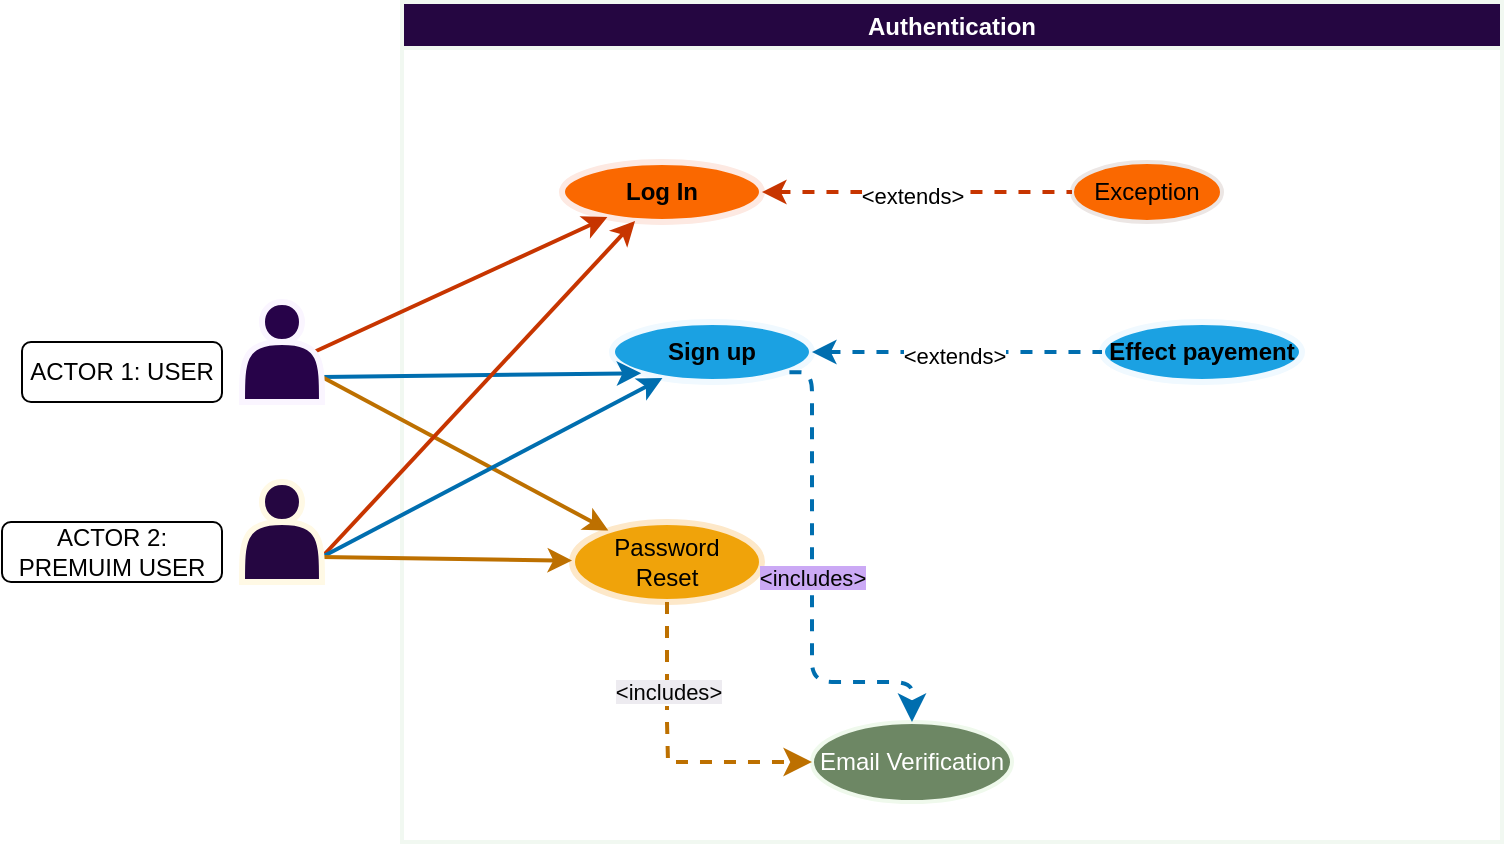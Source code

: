 <mxfile>
    <diagram id="lEsu0DpzP7tBkt76Ku-G" name="Page-1">
        <mxGraphModel dx="6073" dy="1807" grid="1" gridSize="10" guides="1" tooltips="1" connect="1" arrows="1" fold="1" page="1" pageScale="1" pageWidth="850" pageHeight="1100" math="0" shadow="0">
            <root>
                <mxCell id="0"/>
                <mxCell id="1" parent="0"/>
                <mxCell id="563" value="Authentication" style="swimlane;strokeColor=#f1f8f1;strokeWidth=2;fontColor=#ffffff;fillColor=#250641;" parent="1" vertex="1">
                    <mxGeometry x="-1470" y="324" width="550" height="420" as="geometry">
                        <mxRectangle x="-600" y="-800" width="100" height="30" as="alternateBounds"/>
                    </mxGeometry>
                </mxCell>
                <mxCell id="463" value="&lt;b&gt;Log In&lt;/b&gt;" style="ellipse;whiteSpace=wrap;html=1;align=center;newEdgeStyle={&quot;edgeStyle&quot;:&quot;entityRelationEdgeStyle&quot;,&quot;startArrow&quot;:&quot;none&quot;,&quot;endArrow&quot;:&quot;none&quot;,&quot;segment&quot;:10,&quot;curved&quot;:1,&quot;sourcePerimeterSpacing&quot;:0,&quot;targetPerimeterSpacing&quot;:0};treeFolding=1;treeMoving=1;fillColor=#fa6800;fontColor=#000000;strokeColor=#fde9e2;strokeWidth=3;" parent="563" vertex="1">
                    <mxGeometry x="80" y="80" width="100" height="30" as="geometry"/>
                </mxCell>
                <mxCell id="464" value="&lt;font color=&quot;#000000&quot;&gt;&lt;b&gt;Sign up&lt;/b&gt;&lt;/font&gt;" style="ellipse;whiteSpace=wrap;html=1;align=center;newEdgeStyle={&quot;edgeStyle&quot;:&quot;entityRelationEdgeStyle&quot;,&quot;startArrow&quot;:&quot;none&quot;,&quot;endArrow&quot;:&quot;none&quot;,&quot;segment&quot;:10,&quot;curved&quot;:1,&quot;sourcePerimeterSpacing&quot;:0,&quot;targetPerimeterSpacing&quot;:0};treeFolding=1;treeMoving=1;fillColor=#1ba1e2;fontColor=#ffffff;strokeColor=#f0f9ff;strokeWidth=3;" parent="563" vertex="1">
                    <mxGeometry x="105" y="160" width="100" height="30" as="geometry"/>
                </mxCell>
                <mxCell id="465" value="Email Verification" style="ellipse;whiteSpace=wrap;html=1;align=center;newEdgeStyle={&quot;edgeStyle&quot;:&quot;entityRelationEdgeStyle&quot;,&quot;startArrow&quot;:&quot;none&quot;,&quot;endArrow&quot;:&quot;none&quot;,&quot;segment&quot;:10,&quot;curved&quot;:1,&quot;sourcePerimeterSpacing&quot;:0,&quot;targetPerimeterSpacing&quot;:0};treeFolding=1;treeMoving=1;fillColor=#6d8764;fontColor=#ffffff;strokeColor=#eff9ec;strokeWidth=2;" parent="563" vertex="1">
                    <mxGeometry x="205" y="360" width="100" height="40" as="geometry"/>
                </mxCell>
                <mxCell id="466" value="Password&lt;br&gt;Reset" style="ellipse;whiteSpace=wrap;html=1;align=center;newEdgeStyle={&quot;edgeStyle&quot;:&quot;entityRelationEdgeStyle&quot;,&quot;startArrow&quot;:&quot;none&quot;,&quot;endArrow&quot;:&quot;none&quot;,&quot;segment&quot;:10,&quot;curved&quot;:1,&quot;sourcePerimeterSpacing&quot;:0,&quot;targetPerimeterSpacing&quot;:0};treeFolding=1;treeMoving=1;fillColor=#f0a30a;fontColor=#000000;strokeColor=#fde8c9;strokeWidth=3;" parent="563" vertex="1">
                    <mxGeometry x="85" y="260" width="95" height="40" as="geometry"/>
                </mxCell>
                <mxCell id="469" value="" style="edgeStyle=segmentEdgeStyle;endArrow=classic;html=1;rounded=1;endSize=8;startSize=8;jumpStyle=none;dashed=1;fillColor=#1ba1e2;strokeColor=#006EAF;entryX=0.5;entryY=0;entryDx=0;entryDy=0;strokeWidth=2;exitX=0.887;exitY=0.838;exitDx=0;exitDy=0;startArrow=none;startFill=0;endFill=1;exitPerimeter=0;" parent="563" source="464" target="465" edge="1">
                    <mxGeometry width="50" height="50" relative="1" as="geometry">
                        <mxPoint x="-10" y="155" as="sourcePoint"/>
                        <mxPoint x="-5" y="330" as="targetPoint"/>
                        <Array as="points">
                            <mxPoint x="205" y="185"/>
                            <mxPoint x="205" y="340"/>
                            <mxPoint x="255" y="340"/>
                        </Array>
                    </mxGeometry>
                </mxCell>
                <mxCell id="470" value="&lt;span style=&quot;background-color: rgb(203, 169, 245);&quot;&gt;&lt;span style=&quot;color: rgb(5, 5, 5);&quot;&gt;&amp;lt;&lt;/span&gt;&lt;font style=&quot;color: rgb(5, 5, 5);&quot;&gt;includes&lt;/font&gt;&lt;span style=&quot;color: rgb(5, 5, 5);&quot;&gt;&amp;gt;&lt;/span&gt;&lt;/span&gt;" style="edgeLabel;html=1;align=center;verticalAlign=middle;resizable=0;points=[];" parent="469" vertex="1" connectable="0">
                    <mxGeometry x="-0.05" y="1" relative="1" as="geometry">
                        <mxPoint x="-1" y="2" as="offset"/>
                    </mxGeometry>
                </mxCell>
                <mxCell id="471" value="" style="edgeStyle=segmentEdgeStyle;endArrow=classic;html=1;curved=0;rounded=0;endSize=8;startSize=8;exitX=0.5;exitY=1;exitDx=0;exitDy=0;entryX=0;entryY=0.5;entryDx=0;entryDy=0;dashed=1;fillColor=#f0a30a;strokeColor=#BD7000;strokeWidth=2;startArrow=none;startFill=0;endFill=1;" parent="563" source="466" target="465" edge="1">
                    <mxGeometry width="50" height="50" relative="1" as="geometry">
                        <mxPoint x="-25" y="430" as="sourcePoint"/>
                        <mxPoint x="25" y="380" as="targetPoint"/>
                        <Array as="points">
                            <mxPoint x="133" y="360"/>
                            <mxPoint x="133" y="360"/>
                            <mxPoint x="133" y="380"/>
                        </Array>
                    </mxGeometry>
                </mxCell>
                <mxCell id="472" value="&lt;span style=&quot;background-color: rgb(237, 235, 240);&quot;&gt;&lt;span style=&quot;color: rgb(5, 5, 5);&quot;&gt;&amp;lt;&lt;/span&gt;&lt;font style=&quot;color: rgb(5, 5, 5);&quot;&gt;includes&lt;/font&gt;&lt;span style=&quot;color: rgb(5, 5, 5);&quot;&gt;&amp;gt;&lt;/span&gt;&lt;/span&gt;" style="edgeLabel;html=1;align=center;verticalAlign=middle;resizable=0;points=[];" parent="471" vertex="1" connectable="0">
                    <mxGeometry x="-0.12" y="-1" relative="1" as="geometry">
                        <mxPoint x="1" y="-22" as="offset"/>
                    </mxGeometry>
                </mxCell>
                <mxCell id="473" value="Exception" style="ellipse;whiteSpace=wrap;html=1;align=center;newEdgeStyle={&quot;edgeStyle&quot;:&quot;entityRelationEdgeStyle&quot;,&quot;startArrow&quot;:&quot;none&quot;,&quot;endArrow&quot;:&quot;none&quot;,&quot;segment&quot;:10,&quot;curved&quot;:1,&quot;sourcePerimeterSpacing&quot;:0,&quot;targetPerimeterSpacing&quot;:0};treeFolding=1;treeMoving=1;fillColor=#fa6800;fontColor=#000000;strokeColor=#ece6e4;strokeWidth=2;" parent="563" vertex="1">
                    <mxGeometry x="335" y="80" width="75" height="30" as="geometry"/>
                </mxCell>
                <mxCell id="474" value="" style="endArrow=none;html=1;rounded=1;dashed=1;elbow=vertical;jumpStyle=none;entryX=0;entryY=0.5;entryDx=0;entryDy=0;exitX=1;exitY=0.5;exitDx=0;exitDy=0;fillColor=#fa6800;strokeColor=#C73500;strokeWidth=2;startArrow=classic;startFill=1;endFill=0;" parent="563" source="463" target="473" edge="1">
                    <mxGeometry width="50" height="50" relative="1" as="geometry">
                        <mxPoint x="-40" y="119" as="sourcePoint"/>
                        <mxPoint x="55" y="80" as="targetPoint"/>
                    </mxGeometry>
                </mxCell>
                <mxCell id="475" value="&lt;span style=&quot;color: rgb(0, 0, 0);&quot;&gt;&amp;lt;extends&amp;gt;&lt;/span&gt;" style="edgeLabel;html=1;align=center;verticalAlign=middle;resizable=0;points=[];" parent="474" vertex="1" connectable="0">
                    <mxGeometry x="-0.163" y="-1" relative="1" as="geometry">
                        <mxPoint x="10" y="1" as="offset"/>
                    </mxGeometry>
                </mxCell>
                <mxCell id="501" style="edgeStyle=none;html=1;exitX=0.9;exitY=0.5;exitDx=0;exitDy=0;exitPerimeter=0;fillColor=#fa6800;strokeColor=#C73500;strokeWidth=2;" parent="563" source="505" target="463" edge="1">
                    <mxGeometry relative="1" as="geometry"/>
                </mxCell>
                <mxCell id="502" style="edgeStyle=none;html=1;exitX=1;exitY=0.75;exitDx=0;exitDy=0;entryX=0;entryY=1;entryDx=0;entryDy=0;fillColor=#1ba1e2;strokeColor=#006EAF;strokeWidth=2;" parent="563" source="505" target="464" edge="1">
                    <mxGeometry relative="1" as="geometry"/>
                </mxCell>
                <mxCell id="503" style="edgeStyle=none;html=1;exitX=1;exitY=0.75;exitDx=0;exitDy=0;fillColor=#f0a30a;strokeColor=#BD7000;strokeWidth=2;" parent="563" source="505" target="466" edge="1">
                    <mxGeometry relative="1" as="geometry"/>
                </mxCell>
                <mxCell id="505" value="" style="shape=actor;whiteSpace=wrap;html=1;fillColor=#270349;fontColor=#ffffff;strokeColor=#faf5ff;strokeWidth=3;" parent="563" vertex="1">
                    <mxGeometry x="-80" y="150" width="40" height="50" as="geometry"/>
                </mxCell>
                <mxCell id="506" value="ACTOR 1: USER" style="rounded=1;whiteSpace=wrap;html=1;" parent="563" vertex="1">
                    <mxGeometry x="-190" y="170" width="100" height="30" as="geometry"/>
                </mxCell>
                <mxCell id="507" style="edgeStyle=none;html=1;exitX=1;exitY=0.75;exitDx=0;exitDy=0;fillColor=#fa6800;strokeColor=#C73500;strokeWidth=2;" parent="563" source="510" target="463" edge="1">
                    <mxGeometry relative="1" as="geometry"/>
                </mxCell>
                <mxCell id="508" style="edgeStyle=none;html=1;exitX=1;exitY=0.75;exitDx=0;exitDy=0;fillColor=#1ba1e2;strokeColor=#006EAF;strokeWidth=2;" parent="563" source="510" target="464" edge="1">
                    <mxGeometry relative="1" as="geometry"/>
                </mxCell>
                <mxCell id="509" style="edgeStyle=none;html=1;exitX=1;exitY=0.75;exitDx=0;exitDy=0;fillColor=#f0a30a;strokeColor=#BD7000;strokeWidth=2;" parent="563" source="510" target="466" edge="1">
                    <mxGeometry relative="1" as="geometry"/>
                </mxCell>
                <mxCell id="510" value="" style="shape=actor;whiteSpace=wrap;html=1;fillColor=#250641;strokeColor=#fff9e5;fontColor=#ffffff;strokeWidth=3;" parent="563" vertex="1">
                    <mxGeometry x="-80" y="240" width="40" height="50" as="geometry"/>
                </mxCell>
                <mxCell id="511" value="ACTOR 2: PREMUIM USER" style="rounded=1;whiteSpace=wrap;html=1;" parent="563" vertex="1">
                    <mxGeometry x="-200" y="260" width="110" height="30" as="geometry"/>
                </mxCell>
                <mxCell id="710" value="&lt;font color=&quot;#000000&quot;&gt;&lt;b&gt;Effect payement&lt;/b&gt;&lt;/font&gt;" style="ellipse;whiteSpace=wrap;html=1;align=center;newEdgeStyle={&quot;edgeStyle&quot;:&quot;entityRelationEdgeStyle&quot;,&quot;startArrow&quot;:&quot;none&quot;,&quot;endArrow&quot;:&quot;none&quot;,&quot;segment&quot;:10,&quot;curved&quot;:1,&quot;sourcePerimeterSpacing&quot;:0,&quot;targetPerimeterSpacing&quot;:0};treeFolding=1;treeMoving=1;fillColor=#1ba1e2;fontColor=#ffffff;strokeColor=#f0f9ff;strokeWidth=3;" parent="563" vertex="1">
                    <mxGeometry x="350" y="160" width="100" height="30" as="geometry"/>
                </mxCell>
                <mxCell id="711" value="" style="endArrow=none;html=1;rounded=1;dashed=1;elbow=vertical;jumpStyle=none;entryX=0;entryY=0.5;entryDx=0;entryDy=0;fillColor=#1ba1e2;strokeColor=#006EAF;strokeWidth=2;startArrow=classic;startFill=1;endFill=0;exitX=1;exitY=0.5;exitDx=0;exitDy=0;" parent="563" source="464" target="710" edge="1">
                    <mxGeometry width="50" height="50" relative="1" as="geometry">
                        <mxPoint x="210" y="175" as="sourcePoint"/>
                        <mxPoint x="345.0" y="105" as="targetPoint"/>
                    </mxGeometry>
                </mxCell>
                <mxCell id="712" value="&lt;span style=&quot;color: rgb(0, 0, 0);&quot;&gt;&amp;lt;extends&amp;gt;&lt;/span&gt;" style="edgeLabel;html=1;align=center;verticalAlign=middle;resizable=0;points=[];" parent="711" vertex="1" connectable="0">
                    <mxGeometry x="-0.163" y="-1" relative="1" as="geometry">
                        <mxPoint x="10" y="1" as="offset"/>
                    </mxGeometry>
                </mxCell>
            </root>
        </mxGraphModel>
    </diagram>
</mxfile>
